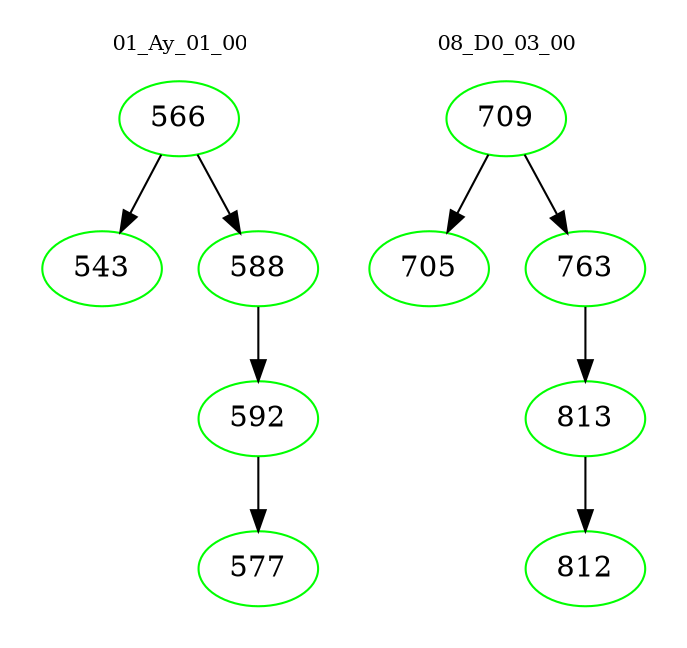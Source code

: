 digraph{
subgraph cluster_0 {
color = white
label = "01_Ay_01_00";
fontsize=10;
T0_566 [label="566", color="green"]
T0_566 -> T0_543 [color="black"]
T0_543 [label="543", color="green"]
T0_566 -> T0_588 [color="black"]
T0_588 [label="588", color="green"]
T0_588 -> T0_592 [color="black"]
T0_592 [label="592", color="green"]
T0_592 -> T0_577 [color="black"]
T0_577 [label="577", color="green"]
}
subgraph cluster_1 {
color = white
label = "08_D0_03_00";
fontsize=10;
T1_709 [label="709", color="green"]
T1_709 -> T1_705 [color="black"]
T1_705 [label="705", color="green"]
T1_709 -> T1_763 [color="black"]
T1_763 [label="763", color="green"]
T1_763 -> T1_813 [color="black"]
T1_813 [label="813", color="green"]
T1_813 -> T1_812 [color="black"]
T1_812 [label="812", color="green"]
}
}
